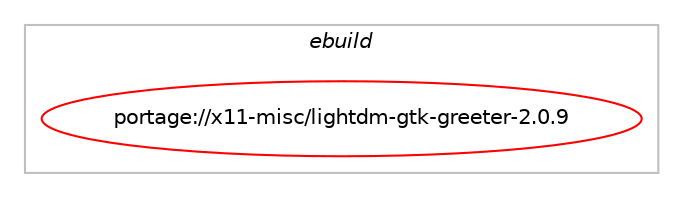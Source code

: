 digraph prolog {

# *************
# Graph options
# *************

newrank=true;
concentrate=true;
compound=true;
graph [rankdir=LR,fontname=Helvetica,fontsize=10,ranksep=1.5];#, ranksep=2.5, nodesep=0.2];
edge  [arrowhead=vee];
node  [fontname=Helvetica,fontsize=10];

# **********
# The ebuild
# **********

subgraph cluster_leftcol {
color=gray;
label=<<i>ebuild</i>>;
id [label="portage://x11-misc/lightdm-gtk-greeter-2.0.9", color=red, width=4, href="../x11-misc/lightdm-gtk-greeter-2.0.9.svg"];
}

# ****************
# The dependencies
# ****************

subgraph cluster_midcol {
color=gray;
label=<<i>dependencies</i>>;
subgraph cluster_compile {
fillcolor="#eeeeee";
style=filled;
label=<<i>compile</i>>;
# *** BEGIN UNKNOWN DEPENDENCY TYPE (TODO) ***
# id -> equal(use_conditional_group(positive,appindicator,portage://x11-misc/lightdm-gtk-greeter-2.0.9,[package_dependency(portage://x11-misc/lightdm-gtk-greeter-2.0.9,install,no,dev-libs,ayatana-ido,none,[,,],[],[]),package_dependency(portage://x11-misc/lightdm-gtk-greeter-2.0.9,install,no,dev-libs,libayatana-indicator,none,[,,],[slot(3)],[])]))
# *** END UNKNOWN DEPENDENCY TYPE (TODO) ***

# *** BEGIN UNKNOWN DEPENDENCY TYPE (TODO) ***
# id -> equal(package_dependency(portage://x11-misc/lightdm-gtk-greeter-2.0.9,install,no,x11-libs,gtk+,none,[,,],[slot(3)],[]))
# *** END UNKNOWN DEPENDENCY TYPE (TODO) ***

# *** BEGIN UNKNOWN DEPENDENCY TYPE (TODO) ***
# id -> equal(package_dependency(portage://x11-misc/lightdm-gtk-greeter-2.0.9,install,no,x11-misc,lightdm,greaterequal,[1.2.2,,,1.2.2],[],[]))
# *** END UNKNOWN DEPENDENCY TYPE (TODO) ***

}
subgraph cluster_compileandrun {
fillcolor="#eeeeee";
style=filled;
label=<<i>compile and run</i>>;
}
subgraph cluster_run {
fillcolor="#eeeeee";
style=filled;
label=<<i>run</i>>;
# *** BEGIN UNKNOWN DEPENDENCY TYPE (TODO) ***
# id -> equal(use_conditional_group(positive,appindicator,portage://x11-misc/lightdm-gtk-greeter-2.0.9,[package_dependency(portage://x11-misc/lightdm-gtk-greeter-2.0.9,run,no,dev-libs,ayatana-ido,none,[,,],[],[]),package_dependency(portage://x11-misc/lightdm-gtk-greeter-2.0.9,run,no,dev-libs,libayatana-indicator,none,[,,],[slot(3)],[])]))
# *** END UNKNOWN DEPENDENCY TYPE (TODO) ***

# *** BEGIN UNKNOWN DEPENDENCY TYPE (TODO) ***
# id -> equal(package_dependency(portage://x11-misc/lightdm-gtk-greeter-2.0.9,run,no,x11-libs,gtk+,none,[,,],[slot(3)],[]))
# *** END UNKNOWN DEPENDENCY TYPE (TODO) ***

# *** BEGIN UNKNOWN DEPENDENCY TYPE (TODO) ***
# id -> equal(package_dependency(portage://x11-misc/lightdm-gtk-greeter-2.0.9,run,no,x11-misc,lightdm,greaterequal,[1.2.2,,,1.2.2],[],[]))
# *** END UNKNOWN DEPENDENCY TYPE (TODO) ***

# *** BEGIN UNKNOWN DEPENDENCY TYPE (TODO) ***
# id -> equal(package_dependency(portage://x11-misc/lightdm-gtk-greeter-2.0.9,run,no,x11-themes,adwaita-icon-theme,greaterequal,[3.14.1,,,3.14.1],[],[]))
# *** END UNKNOWN DEPENDENCY TYPE (TODO) ***

# *** BEGIN UNKNOWN DEPENDENCY TYPE (TODO) ***
# id -> equal(package_dependency(portage://x11-misc/lightdm-gtk-greeter-2.0.9,run,no,x11-themes,gnome-themes-standard,none,[,,],[],[]))
# *** END UNKNOWN DEPENDENCY TYPE (TODO) ***

}
}

# **************
# The candidates
# **************

subgraph cluster_choices {
rank=same;
color=gray;
label=<<i>candidates</i>>;

}

}
